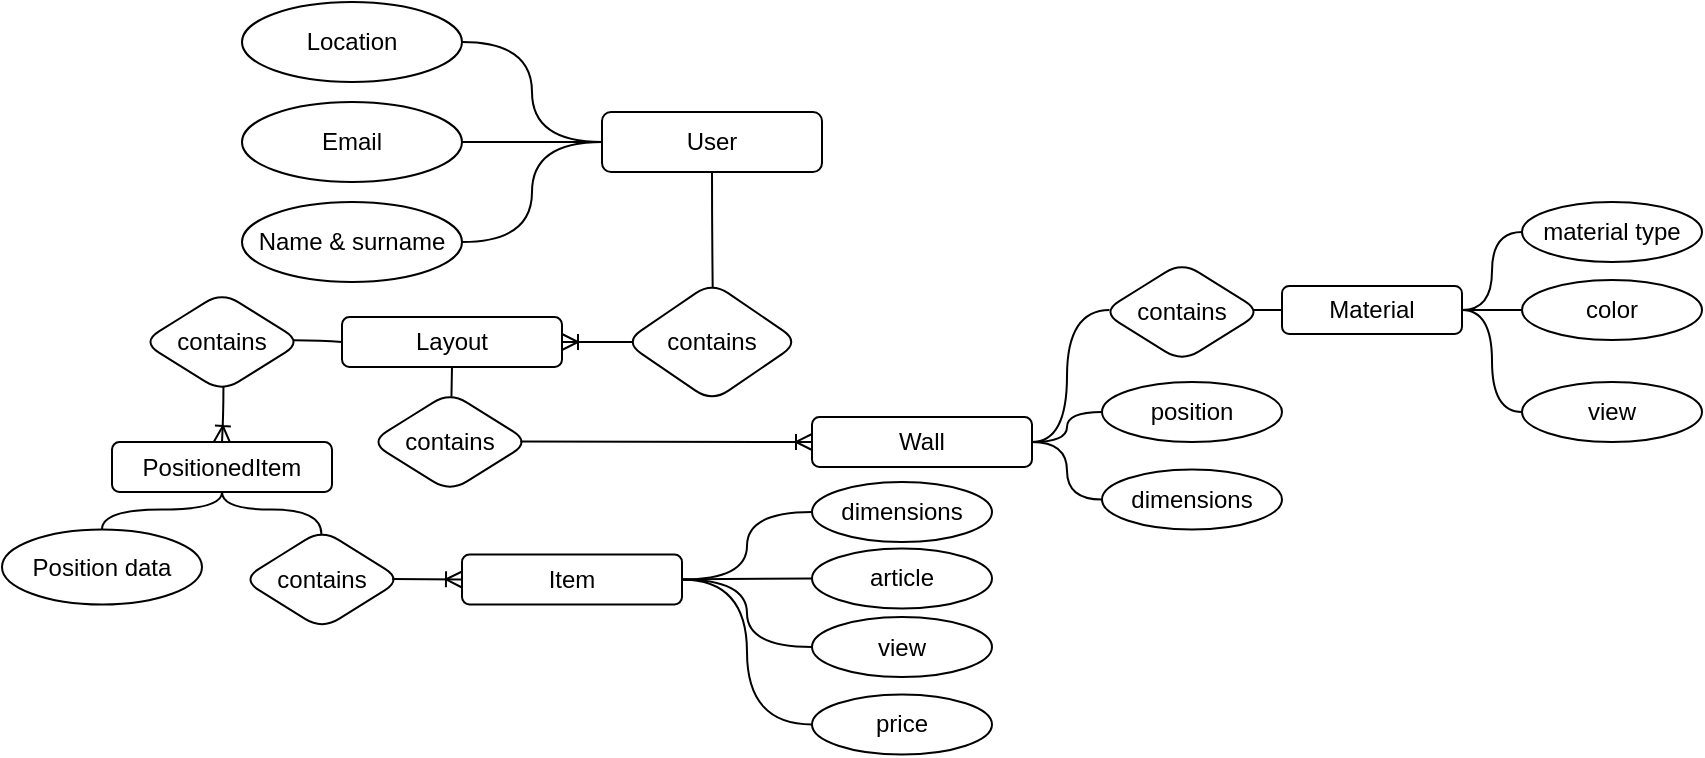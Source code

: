 <mxfile version="22.0.0" type="device">
  <diagram name="Page-1" id="yXjwoTLTID7c8lKG6iMH">
    <mxGraphModel dx="1505" dy="838" grid="1" gridSize="10" guides="1" tooltips="1" connect="1" arrows="1" fold="1" page="1" pageScale="1" pageWidth="850" pageHeight="1100" math="0" shadow="0">
      <root>
        <mxCell id="0" />
        <mxCell id="1" parent="0" />
        <mxCell id="-hjAyswWMaAxTQZva8T5-1" value="User" style="rounded=1;whiteSpace=wrap;html=1;" vertex="1" parent="1">
          <mxGeometry x="320" y="155" width="110" height="30" as="geometry" />
        </mxCell>
        <mxCell id="-hjAyswWMaAxTQZva8T5-2" value="Location" style="ellipse;whiteSpace=wrap;html=1;" vertex="1" parent="1">
          <mxGeometry x="140" y="100" width="110" height="40" as="geometry" />
        </mxCell>
        <mxCell id="-hjAyswWMaAxTQZva8T5-3" value="Email" style="ellipse;whiteSpace=wrap;html=1;" vertex="1" parent="1">
          <mxGeometry x="140" y="150" width="110" height="40" as="geometry" />
        </mxCell>
        <mxCell id="-hjAyswWMaAxTQZva8T5-4" value="Name &amp;amp; surname" style="ellipse;whiteSpace=wrap;html=1;" vertex="1" parent="1">
          <mxGeometry x="140" y="200" width="110" height="40" as="geometry" />
        </mxCell>
        <mxCell id="-hjAyswWMaAxTQZva8T5-6" value="" style="endArrow=none;html=1;rounded=0;exitX=1;exitY=0.5;exitDx=0;exitDy=0;entryX=0;entryY=0.5;entryDx=0;entryDy=0;edgeStyle=orthogonalEdgeStyle;curved=1;" edge="1" parent="1" source="-hjAyswWMaAxTQZva8T5-2" target="-hjAyswWMaAxTQZva8T5-1">
          <mxGeometry width="50" height="50" relative="1" as="geometry">
            <mxPoint x="400" y="290" as="sourcePoint" />
            <mxPoint x="450" y="240" as="targetPoint" />
          </mxGeometry>
        </mxCell>
        <mxCell id="-hjAyswWMaAxTQZva8T5-7" value="" style="endArrow=none;html=1;rounded=0;exitX=1;exitY=0.5;exitDx=0;exitDy=0;entryX=0;entryY=0.5;entryDx=0;entryDy=0;edgeStyle=orthogonalEdgeStyle;curved=1;" edge="1" parent="1" source="-hjAyswWMaAxTQZva8T5-3" target="-hjAyswWMaAxTQZva8T5-1">
          <mxGeometry width="50" height="50" relative="1" as="geometry">
            <mxPoint x="260" y="130" as="sourcePoint" />
            <mxPoint x="300" y="210" as="targetPoint" />
          </mxGeometry>
        </mxCell>
        <mxCell id="-hjAyswWMaAxTQZva8T5-9" value="" style="endArrow=none;html=1;rounded=0;exitX=1;exitY=0.5;exitDx=0;exitDy=0;entryX=0;entryY=0.5;entryDx=0;entryDy=0;edgeStyle=orthogonalEdgeStyle;curved=1;" edge="1" parent="1" source="-hjAyswWMaAxTQZva8T5-4" target="-hjAyswWMaAxTQZva8T5-1">
          <mxGeometry width="50" height="50" relative="1" as="geometry">
            <mxPoint x="260" y="180" as="sourcePoint" />
            <mxPoint x="330" y="195" as="targetPoint" />
          </mxGeometry>
        </mxCell>
        <mxCell id="-hjAyswWMaAxTQZva8T5-10" value="" style="endArrow=none;html=1;rounded=0;exitX=0.5;exitY=1;exitDx=0;exitDy=0;edgeStyle=orthogonalEdgeStyle;curved=1;entryX=0.504;entryY=0.043;entryDx=0;entryDy=0;entryPerimeter=0;" edge="1" parent="1" source="-hjAyswWMaAxTQZva8T5-1" target="-hjAyswWMaAxTQZva8T5-11">
          <mxGeometry width="50" height="50" relative="1" as="geometry">
            <mxPoint x="260" y="180" as="sourcePoint" />
            <mxPoint x="375" y="260" as="targetPoint" />
          </mxGeometry>
        </mxCell>
        <mxCell id="-hjAyswWMaAxTQZva8T5-11" value="contains" style="rhombus;whiteSpace=wrap;html=1;rounded=1;" vertex="1" parent="1">
          <mxGeometry x="331.25" y="240" width="87.5" height="60" as="geometry" />
        </mxCell>
        <mxCell id="-hjAyswWMaAxTQZva8T5-13" value="Layout" style="rounded=1;whiteSpace=wrap;html=1;" vertex="1" parent="1">
          <mxGeometry x="190" y="257.5" width="110" height="25" as="geometry" />
        </mxCell>
        <mxCell id="-hjAyswWMaAxTQZva8T5-14" value="" style="edgeStyle=entityRelationEdgeStyle;fontSize=12;html=1;endArrow=ERoneToMany;rounded=0;exitX=0.049;exitY=0.5;exitDx=0;exitDy=0;exitPerimeter=0;entryX=1;entryY=0.5;entryDx=0;entryDy=0;" edge="1" parent="1" source="-hjAyswWMaAxTQZva8T5-11" target="-hjAyswWMaAxTQZva8T5-13">
          <mxGeometry width="100" height="100" relative="1" as="geometry">
            <mxPoint x="320" y="270" as="sourcePoint" />
            <mxPoint x="420" y="170" as="targetPoint" />
          </mxGeometry>
        </mxCell>
        <mxCell id="-hjAyswWMaAxTQZva8T5-16" value="contains" style="rhombus;whiteSpace=wrap;html=1;rounded=1;" vertex="1" parent="1">
          <mxGeometry x="90" y="245" width="80" height="50" as="geometry" />
        </mxCell>
        <mxCell id="-hjAyswWMaAxTQZva8T5-17" value="" style="endArrow=none;html=1;rounded=0;exitX=0.95;exitY=0.483;exitDx=0;exitDy=0;edgeStyle=orthogonalEdgeStyle;curved=1;entryX=0;entryY=0.5;entryDx=0;entryDy=0;exitPerimeter=0;" edge="1" parent="1" source="-hjAyswWMaAxTQZva8T5-16" target="-hjAyswWMaAxTQZva8T5-13">
          <mxGeometry width="50" height="50" relative="1" as="geometry">
            <mxPoint x="385" y="195" as="sourcePoint" />
            <mxPoint x="385" y="253" as="targetPoint" />
          </mxGeometry>
        </mxCell>
        <mxCell id="-hjAyswWMaAxTQZva8T5-18" value="PositionedItem" style="rounded=1;whiteSpace=wrap;html=1;" vertex="1" parent="1">
          <mxGeometry x="75" y="320" width="110" height="25" as="geometry" />
        </mxCell>
        <mxCell id="-hjAyswWMaAxTQZva8T5-19" value="" style="edgeStyle=orthogonalEdgeStyle;fontSize=12;html=1;endArrow=ERoneToMany;rounded=0;exitX=0.509;exitY=0.948;exitDx=0;exitDy=0;entryX=0.5;entryY=0;entryDx=0;entryDy=0;curved=1;exitPerimeter=0;" edge="1" parent="1" target="-hjAyswWMaAxTQZva8T5-18" source="-hjAyswWMaAxTQZva8T5-16">
          <mxGeometry width="100" height="100" relative="1" as="geometry">
            <mxPoint x="46" y="270" as="sourcePoint" />
            <mxPoint x="80" y="300" as="targetPoint" />
          </mxGeometry>
        </mxCell>
        <mxCell id="-hjAyswWMaAxTQZva8T5-22" value="Position data" style="ellipse;whiteSpace=wrap;html=1;" vertex="1" parent="1">
          <mxGeometry x="20" y="363.75" width="100" height="37.5" as="geometry" />
        </mxCell>
        <mxCell id="-hjAyswWMaAxTQZva8T5-25" value="" style="endArrow=none;html=1;rounded=0;exitX=0.5;exitY=0;exitDx=0;exitDy=0;entryX=0.5;entryY=1;entryDx=0;entryDy=0;edgeStyle=orthogonalEdgeStyle;curved=1;" edge="1" parent="1" source="-hjAyswWMaAxTQZva8T5-22" target="-hjAyswWMaAxTQZva8T5-18">
          <mxGeometry width="50" height="50" relative="1" as="geometry">
            <mxPoint x="-160" y="230" as="sourcePoint" />
            <mxPoint x="-100" y="270" as="targetPoint" />
          </mxGeometry>
        </mxCell>
        <mxCell id="-hjAyswWMaAxTQZva8T5-27" value="Item" style="rounded=1;whiteSpace=wrap;html=1;" vertex="1" parent="1">
          <mxGeometry x="250" y="376.25" width="110" height="25" as="geometry" />
        </mxCell>
        <mxCell id="-hjAyswWMaAxTQZva8T5-28" value="dimensions" style="ellipse;whiteSpace=wrap;html=1;direction=west;" vertex="1" parent="1">
          <mxGeometry x="425" y="340" width="90" height="30" as="geometry" />
        </mxCell>
        <mxCell id="-hjAyswWMaAxTQZva8T5-29" value="article" style="ellipse;whiteSpace=wrap;html=1;direction=west;" vertex="1" parent="1">
          <mxGeometry x="425" y="373.25" width="90" height="30" as="geometry" />
        </mxCell>
        <mxCell id="-hjAyswWMaAxTQZva8T5-30" value="view" style="ellipse;whiteSpace=wrap;html=1;direction=west;" vertex="1" parent="1">
          <mxGeometry x="425" y="407.5" width="90" height="30" as="geometry" />
        </mxCell>
        <mxCell id="-hjAyswWMaAxTQZva8T5-31" value="" style="endArrow=none;html=1;rounded=0;exitX=1;exitY=0.5;exitDx=0;exitDy=0;entryX=1;entryY=0.5;entryDx=0;entryDy=0;edgeStyle=orthogonalEdgeStyle;curved=1;" edge="1" parent="1" source="-hjAyswWMaAxTQZva8T5-28" target="-hjAyswWMaAxTQZva8T5-27">
          <mxGeometry width="50" height="50" relative="1" as="geometry">
            <mxPoint x="760" y="628.75" as="sourcePoint" />
            <mxPoint x="680" y="508.75" as="targetPoint" />
          </mxGeometry>
        </mxCell>
        <mxCell id="-hjAyswWMaAxTQZva8T5-32" value="" style="endArrow=none;html=1;rounded=0;exitX=1;exitY=0.5;exitDx=0;exitDy=0;entryX=1;entryY=0.5;entryDx=0;entryDy=0;edgeStyle=orthogonalEdgeStyle;curved=1;" edge="1" parent="1" source="-hjAyswWMaAxTQZva8T5-29" target="-hjAyswWMaAxTQZva8T5-27">
          <mxGeometry width="50" height="50" relative="1" as="geometry">
            <mxPoint x="620" y="468.75" as="sourcePoint" />
            <mxPoint x="680" y="508.75" as="targetPoint" />
          </mxGeometry>
        </mxCell>
        <mxCell id="-hjAyswWMaAxTQZva8T5-33" value="" style="endArrow=none;html=1;rounded=0;exitX=1;exitY=0.5;exitDx=0;exitDy=0;entryX=1;entryY=0.5;entryDx=0;entryDy=0;edgeStyle=orthogonalEdgeStyle;curved=1;" edge="1" parent="1" source="-hjAyswWMaAxTQZva8T5-30" target="-hjAyswWMaAxTQZva8T5-27">
          <mxGeometry width="50" height="50" relative="1" as="geometry">
            <mxPoint x="620" y="518.75" as="sourcePoint" />
            <mxPoint x="680" y="508.75" as="targetPoint" />
          </mxGeometry>
        </mxCell>
        <mxCell id="-hjAyswWMaAxTQZva8T5-35" value="price" style="ellipse;whiteSpace=wrap;html=1;direction=west;" vertex="1" parent="1">
          <mxGeometry x="425" y="446.25" width="90" height="30" as="geometry" />
        </mxCell>
        <mxCell id="-hjAyswWMaAxTQZva8T5-36" value="" style="endArrow=none;html=1;rounded=0;exitX=1;exitY=0.5;exitDx=0;exitDy=0;entryX=1;entryY=0.5;entryDx=0;entryDy=0;edgeStyle=orthogonalEdgeStyle;curved=1;" edge="1" parent="1" source="-hjAyswWMaAxTQZva8T5-35" target="-hjAyswWMaAxTQZva8T5-27">
          <mxGeometry width="50" height="50" relative="1" as="geometry">
            <mxPoint x="400" y="544.75" as="sourcePoint" />
            <mxPoint x="360" y="510.75" as="targetPoint" />
          </mxGeometry>
        </mxCell>
        <mxCell id="-hjAyswWMaAxTQZva8T5-37" value="contains" style="rhombus;whiteSpace=wrap;html=1;rounded=1;" vertex="1" parent="1">
          <mxGeometry x="140" y="363.75" width="80" height="50" as="geometry" />
        </mxCell>
        <mxCell id="-hjAyswWMaAxTQZva8T5-38" value="" style="edgeStyle=orthogonalEdgeStyle;fontSize=12;html=1;endArrow=ERoneToMany;rounded=0;exitX=0.939;exitY=0.496;exitDx=0;exitDy=0;entryX=0;entryY=0.5;entryDx=0;entryDy=0;curved=1;exitPerimeter=0;" edge="1" parent="1" source="-hjAyswWMaAxTQZva8T5-37" target="-hjAyswWMaAxTQZva8T5-27">
          <mxGeometry width="100" height="100" relative="1" as="geometry">
            <mxPoint x="141" y="302" as="sourcePoint" />
            <mxPoint x="140" y="330" as="targetPoint" />
          </mxGeometry>
        </mxCell>
        <mxCell id="-hjAyswWMaAxTQZva8T5-39" value="" style="endArrow=none;html=1;rounded=0;exitX=0.496;exitY=0.044;exitDx=0;exitDy=0;entryX=0.5;entryY=1;entryDx=0;entryDy=0;edgeStyle=orthogonalEdgeStyle;curved=1;exitPerimeter=0;" edge="1" parent="1" source="-hjAyswWMaAxTQZva8T5-37" target="-hjAyswWMaAxTQZva8T5-18">
          <mxGeometry width="50" height="50" relative="1" as="geometry">
            <mxPoint x="80" y="374" as="sourcePoint" />
            <mxPoint x="140" y="355" as="targetPoint" />
          </mxGeometry>
        </mxCell>
        <mxCell id="-hjAyswWMaAxTQZva8T5-41" value="contains" style="rhombus;whiteSpace=wrap;html=1;rounded=1;" vertex="1" parent="1">
          <mxGeometry x="204" y="295" width="80" height="50" as="geometry" />
        </mxCell>
        <mxCell id="-hjAyswWMaAxTQZva8T5-42" value="" style="endArrow=none;html=1;rounded=0;exitX=0.509;exitY=0.048;exitDx=0;exitDy=0;edgeStyle=orthogonalEdgeStyle;curved=1;entryX=0.5;entryY=1;entryDx=0;entryDy=0;exitPerimeter=0;" edge="1" parent="1" source="-hjAyswWMaAxTQZva8T5-41" target="-hjAyswWMaAxTQZva8T5-13">
          <mxGeometry width="50" height="50" relative="1" as="geometry">
            <mxPoint x="176" y="279" as="sourcePoint" />
            <mxPoint x="200" y="280" as="targetPoint" />
          </mxGeometry>
        </mxCell>
        <mxCell id="-hjAyswWMaAxTQZva8T5-43" value="" style="edgeStyle=orthogonalEdgeStyle;fontSize=12;html=1;endArrow=ERoneToMany;rounded=0;exitX=0.939;exitY=0.496;exitDx=0;exitDy=0;curved=1;exitPerimeter=0;entryX=0;entryY=0.5;entryDx=0;entryDy=0;" edge="1" parent="1" source="-hjAyswWMaAxTQZva8T5-41" target="-hjAyswWMaAxTQZva8T5-44">
          <mxGeometry width="100" height="100" relative="1" as="geometry">
            <mxPoint x="141" y="302" as="sourcePoint" />
            <mxPoint x="440" y="320" as="targetPoint" />
          </mxGeometry>
        </mxCell>
        <mxCell id="-hjAyswWMaAxTQZva8T5-44" value="Wall" style="rounded=1;whiteSpace=wrap;html=1;" vertex="1" parent="1">
          <mxGeometry x="425" y="307.5" width="110" height="25" as="geometry" />
        </mxCell>
        <mxCell id="-hjAyswWMaAxTQZva8T5-46" value="" style="endArrow=none;html=1;rounded=0;exitX=0.047;exitY=0.479;exitDx=0;exitDy=0;entryX=1;entryY=0.5;entryDx=0;entryDy=0;edgeStyle=orthogonalEdgeStyle;curved=1;exitPerimeter=0;" edge="1" parent="1" source="-hjAyswWMaAxTQZva8T5-51" target="-hjAyswWMaAxTQZva8T5-44">
          <mxGeometry width="50" height="50" relative="1" as="geometry">
            <mxPoint x="570" y="260" as="sourcePoint" />
            <mxPoint x="370" y="399" as="targetPoint" />
          </mxGeometry>
        </mxCell>
        <mxCell id="-hjAyswWMaAxTQZva8T5-47" value="position" style="ellipse;whiteSpace=wrap;html=1;direction=west;" vertex="1" parent="1">
          <mxGeometry x="570" y="290" width="90" height="30" as="geometry" />
        </mxCell>
        <mxCell id="-hjAyswWMaAxTQZva8T5-48" value="" style="endArrow=none;html=1;rounded=0;exitX=1;exitY=0.5;exitDx=0;exitDy=0;entryX=1;entryY=0.5;entryDx=0;entryDy=0;edgeStyle=orthogonalEdgeStyle;curved=1;" edge="1" parent="1" source="-hjAyswWMaAxTQZva8T5-47" target="-hjAyswWMaAxTQZva8T5-44">
          <mxGeometry width="50" height="50" relative="1" as="geometry">
            <mxPoint x="580" y="270" as="sourcePoint" />
            <mxPoint x="545" y="330" as="targetPoint" />
          </mxGeometry>
        </mxCell>
        <mxCell id="-hjAyswWMaAxTQZva8T5-49" value="dimensions" style="ellipse;whiteSpace=wrap;html=1;direction=west;" vertex="1" parent="1">
          <mxGeometry x="570" y="333.75" width="90" height="30" as="geometry" />
        </mxCell>
        <mxCell id="-hjAyswWMaAxTQZva8T5-50" value="" style="endArrow=none;html=1;rounded=0;exitX=1;exitY=0.5;exitDx=0;exitDy=0;entryX=1;entryY=0.5;entryDx=0;entryDy=0;edgeStyle=orthogonalEdgeStyle;curved=1;" edge="1" parent="1" source="-hjAyswWMaAxTQZva8T5-49" target="-hjAyswWMaAxTQZva8T5-44">
          <mxGeometry width="50" height="50" relative="1" as="geometry">
            <mxPoint x="580" y="315" as="sourcePoint" />
            <mxPoint x="545" y="330" as="targetPoint" />
          </mxGeometry>
        </mxCell>
        <mxCell id="-hjAyswWMaAxTQZva8T5-51" value="contains" style="rhombus;whiteSpace=wrap;html=1;rounded=1;" vertex="1" parent="1">
          <mxGeometry x="570" y="230" width="80" height="50" as="geometry" />
        </mxCell>
        <mxCell id="-hjAyswWMaAxTQZva8T5-52" value="" style="endArrow=none;html=1;rounded=0;entryX=0.942;entryY=0.485;entryDx=0;entryDy=0;edgeStyle=orthogonalEdgeStyle;curved=1;entryPerimeter=0;exitX=0;exitY=0.5;exitDx=0;exitDy=0;" edge="1" parent="1" source="-hjAyswWMaAxTQZva8T5-53" target="-hjAyswWMaAxTQZva8T5-51">
          <mxGeometry width="50" height="50" relative="1" as="geometry">
            <mxPoint x="690" y="260" as="sourcePoint" />
            <mxPoint x="545" y="330" as="targetPoint" />
          </mxGeometry>
        </mxCell>
        <mxCell id="-hjAyswWMaAxTQZva8T5-53" value="Material" style="rounded=1;whiteSpace=wrap;html=1;" vertex="1" parent="1">
          <mxGeometry x="660" y="242" width="90" height="24" as="geometry" />
        </mxCell>
        <mxCell id="-hjAyswWMaAxTQZva8T5-54" value="material type" style="ellipse;whiteSpace=wrap;html=1;direction=west;" vertex="1" parent="1">
          <mxGeometry x="780" y="200" width="90" height="30" as="geometry" />
        </mxCell>
        <mxCell id="-hjAyswWMaAxTQZva8T5-55" value="color" style="ellipse;whiteSpace=wrap;html=1;direction=west;" vertex="1" parent="1">
          <mxGeometry x="780" y="239" width="90" height="30" as="geometry" />
        </mxCell>
        <mxCell id="-hjAyswWMaAxTQZva8T5-56" value="view" style="ellipse;whiteSpace=wrap;html=1;direction=west;" vertex="1" parent="1">
          <mxGeometry x="780" y="290" width="90" height="30" as="geometry" />
        </mxCell>
        <mxCell id="-hjAyswWMaAxTQZva8T5-57" value="" style="endArrow=none;html=1;rounded=0;exitX=1;exitY=0.5;exitDx=0;exitDy=0;entryX=1;entryY=0.5;entryDx=0;entryDy=0;edgeStyle=orthogonalEdgeStyle;curved=1;" edge="1" parent="1" source="-hjAyswWMaAxTQZva8T5-55" target="-hjAyswWMaAxTQZva8T5-53">
          <mxGeometry width="50" height="50" relative="1" as="geometry">
            <mxPoint x="580" y="315" as="sourcePoint" />
            <mxPoint x="545" y="330" as="targetPoint" />
          </mxGeometry>
        </mxCell>
        <mxCell id="-hjAyswWMaAxTQZva8T5-58" value="" style="endArrow=none;html=1;rounded=0;exitX=1;exitY=0.5;exitDx=0;exitDy=0;entryX=1;entryY=0.5;entryDx=0;entryDy=0;edgeStyle=orthogonalEdgeStyle;curved=1;" edge="1" parent="1" source="-hjAyswWMaAxTQZva8T5-54" target="-hjAyswWMaAxTQZva8T5-53">
          <mxGeometry width="50" height="50" relative="1" as="geometry">
            <mxPoint x="584" y="264" as="sourcePoint" />
            <mxPoint x="545" y="330" as="targetPoint" />
          </mxGeometry>
        </mxCell>
        <mxCell id="-hjAyswWMaAxTQZva8T5-59" value="" style="endArrow=none;html=1;rounded=0;exitX=1;exitY=0.5;exitDx=0;exitDy=0;entryX=1;entryY=0.5;entryDx=0;entryDy=0;edgeStyle=orthogonalEdgeStyle;curved=1;" edge="1" parent="1" source="-hjAyswWMaAxTQZva8T5-56" target="-hjAyswWMaAxTQZva8T5-53">
          <mxGeometry width="50" height="50" relative="1" as="geometry">
            <mxPoint x="790" y="264" as="sourcePoint" />
            <mxPoint x="760" y="264" as="targetPoint" />
          </mxGeometry>
        </mxCell>
      </root>
    </mxGraphModel>
  </diagram>
</mxfile>
